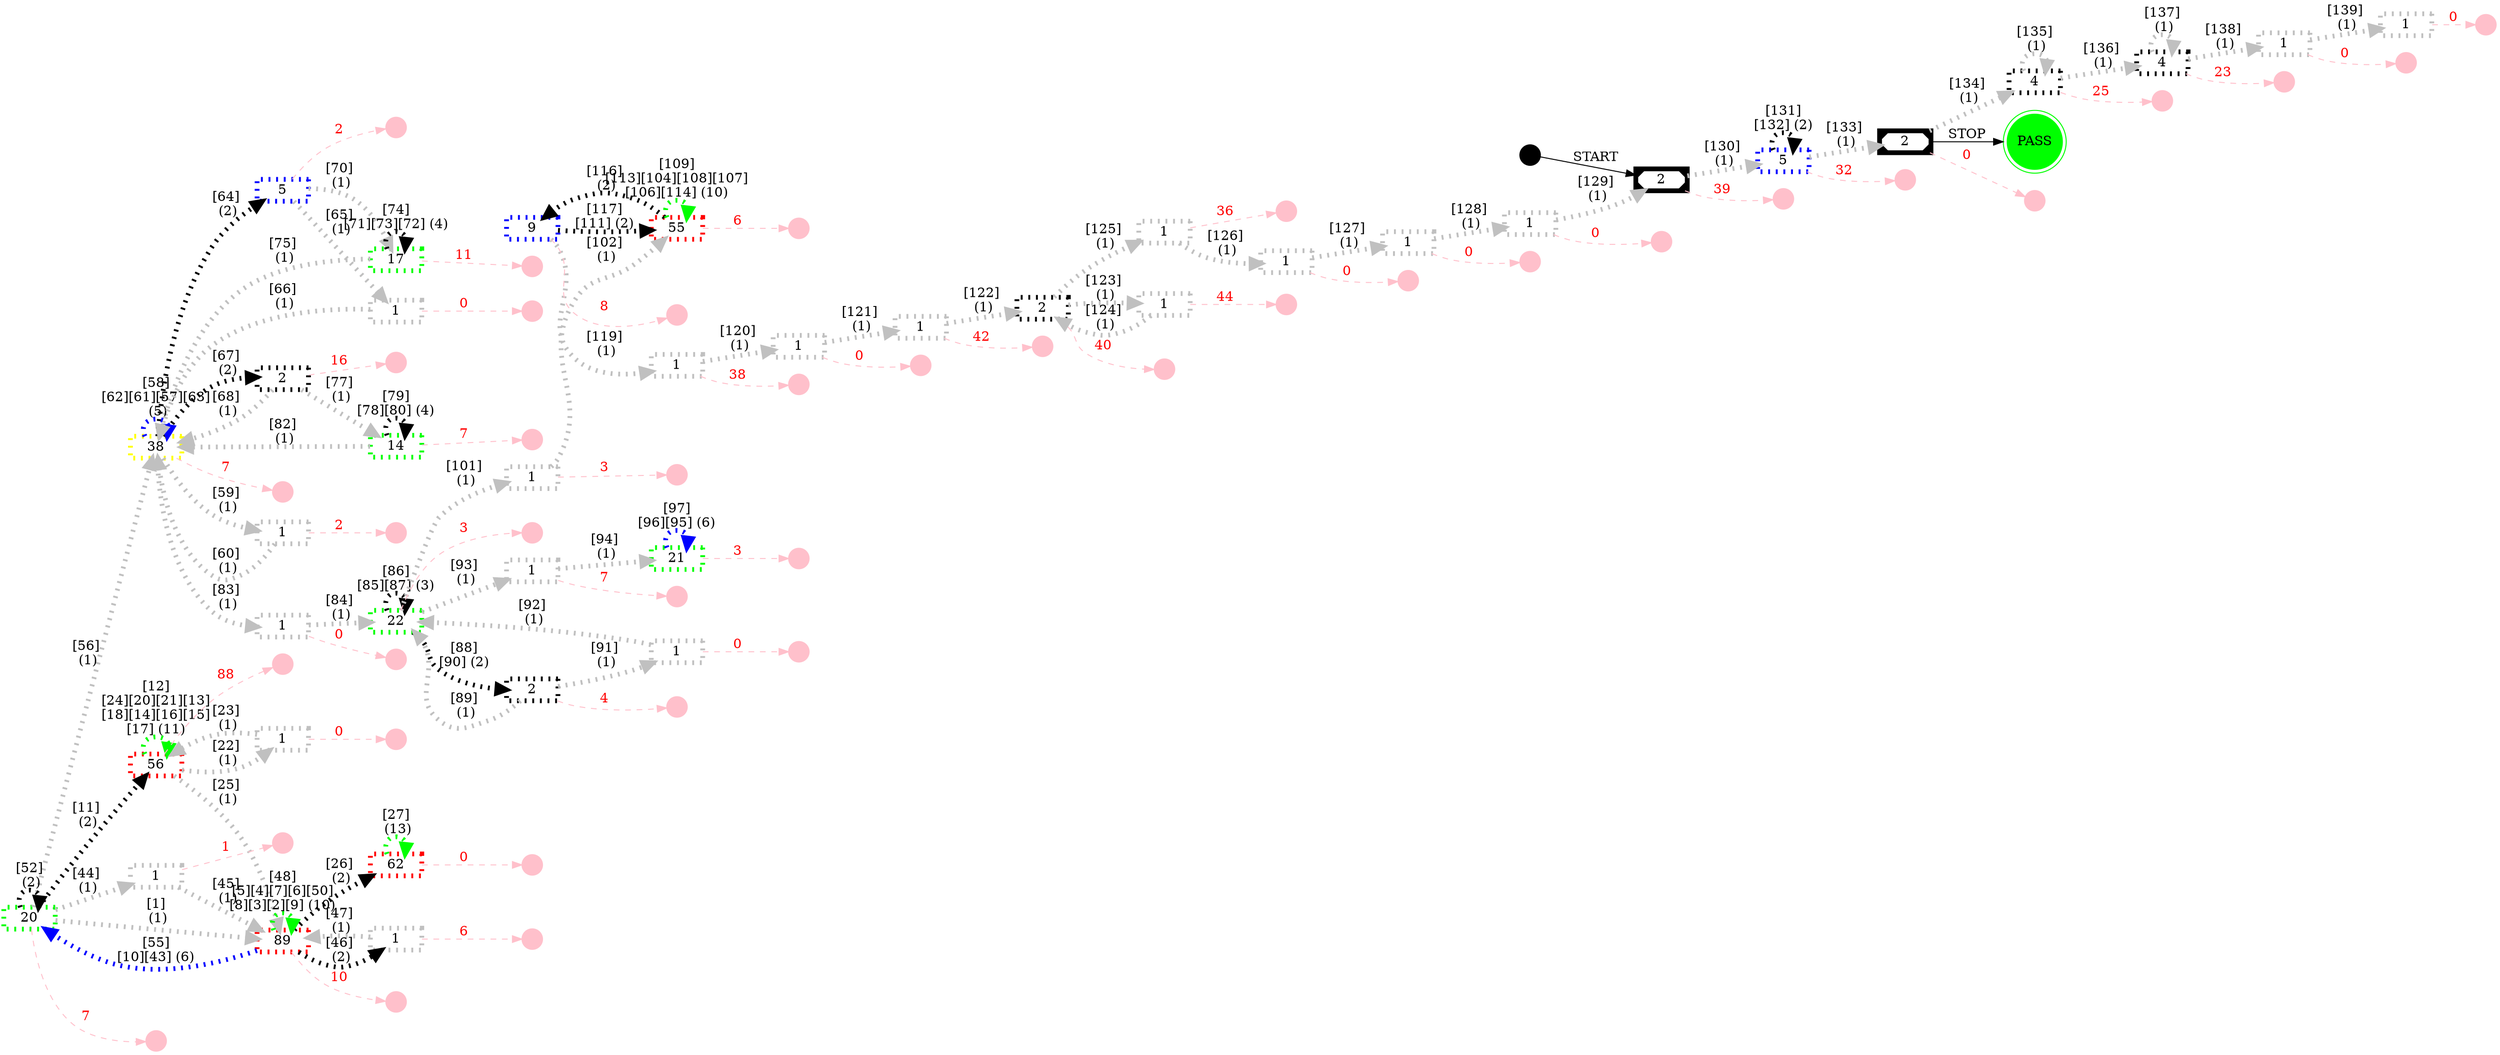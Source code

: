 digraph TESTAR {
rankdir=LR;
ENTRY [shape=point, height=0.3, style=solid, color=black];
node [fixedsize=false, shape=rect, style=solid, color=black, fontcolor=black, height=0.8];
SRctccre26e3348618199 [label="14", height=0.3, style=dotted, color=green, penwidth=5];
SR4rkqdq1c3613337755 [label="1", height=0.3, style=dotted, color=grey, penwidth=5];
SRtpp9291d21108131987 [label="22", height=0.3, style=dotted, color=green, penwidth=5];
SR1vzz8km13b11961975580 [label="2", height=0.3, style=dotted, color=black, penwidth=5];
SRz4yekg58338414550 [label="56", height=0.3, style=dotted, color=red, penwidth=5];
SR1oz6mhf2423302866810 [label="1", height=0.3, style=dotted, color=grey, penwidth=5];
SR1k3pzxt23d1115512589 [label="1", height=0.3, style=dotted, color=grey, penwidth=5];
SR14tsk4l1752632078229 [label="62", height=0.3, style=dotted, color=red, penwidth=5];
SR19ksodq271734213595 [label="1", height=0.3, style=dotted, color=grey, penwidth=5];
SR19de3he23b1333424495 [label="5", height=0.3, style=dotted, color=blue, penwidth=5];
SR1swggzf5f63221558736 [label="9", height=0.3, style=dotted, color=blue, penwidth=5];
SR1no0ksx41e2623200056 [label="17", height=0.3, style=dotted, color=green, penwidth=5];
SR144zc2i28b2864377794 [label="2", height=0.3, style=dotted, color=black, penwidth=5];
SR1qvdybvcaf4137089283 [label="1", height=0.3, style=dotted, color=grey, penwidth=5];
SR1nd9x6414e2307877123 [label="89", height=0.3, style=dotted, color=red, penwidth=5];
SRucyl7c17053131475702 [label="1", height=0.3, style=dotted, color=grey, penwidth=5];
SR1y3wwqw20d1235104920 [label="2", height=0.3, style=dotted, color=black, penwidth=5];
SR1gydz1119c2959523811 [label="38", height=0.3, style=dotted, color=yellow, penwidth=5];
SRit234j1891698045338 [label="20", height=0.3, style=dotted, color=green, penwidth=5];
SR13y5cq625a659597692 [label="1", height=0.3, style=dotted, color=grey, penwidth=5];
SR1t5yjcp4543204213750 [label="55", height=0.3, style=dotted, color=red, penwidth=5];
SR4mzb462244275828291 [label="1", height=0.3, style=dotted, color=grey, penwidth=5];
SRcddpead01841217744 [label="5", height=0.3, style=dotted, color=blue, penwidth=5];
SRpqbmee2c11629289201 [label="1", height=0.3, style=dotted, color=grey, penwidth=5];
SR1proon62a43165722393 [label="21", height=0.3, style=dotted, color=green, penwidth=5];
SR1z0wvv615551944790784 [label="1", height=0.3, style=dotted, color=grey, penwidth=5];
SR1ys4exmb49945797922 [label="2", height=0.3, style=diagonals, color=black, penwidth=5];
SR7ldzry11573236102587 [label="1", height=0.3, style=dotted, color=grey, penwidth=5];
SR166y2398b23467088795 [label="2", height=0.3, style=diagonals, color=black, penwidth=5];
SR6dr4w8902687609943 [label="4", height=0.3, style=dotted, color=black, penwidth=5];
SRmfhq5e14113712300970 [label="1", height=0.3, style=dotted, color=grey, penwidth=5];
SR1pdx4n65f6934260831 [label="1", height=0.3, style=dotted, color=grey, penwidth=5];
SRu83jbce332388039915 [label="1", height=0.3, style=dotted, color=grey, penwidth=5];
SR1ahamisfd7911770092 [label="1", height=0.3, style=dotted, color=grey, penwidth=5];
SRkd1vuk1d72078707989 [label="1", height=0.3, style=dotted, color=grey, penwidth=5];
SR16lxu8u8c61477540966 [label="4", height=0.3, style=dotted, color=black, penwidth=5];
SRn8scck11892009010766 [label="1", height=0.3, style=dotted, color=grey, penwidth=5];
SRf3e3kbfba2916766525 [label="1", height=0.3, style=dotted, color=grey, penwidth=5];
SR1uzb5zofce224279199 [label="1", height=0.3, style=dotted, color=grey, penwidth=5];
PASS [fixedsize=false, shape=doublecircle, style=filled, color=green, fontcolor=black, height=0.8];
node [fixedsize=false, shape=point, style=solid, color=pink, fontcolor=pink, height=0.3];
SRctccre26e3348618199 -> uSRctccre26e3348618199 [color=pink, fontcolor=red, label="7", style=dashed];
SR4rkqdq1c3613337755 -> uSR4rkqdq1c3613337755 [color=pink, fontcolor=red, label="0", style=dashed];
SRtpp9291d21108131987 -> uSRtpp9291d21108131987 [color=pink, fontcolor=red, label="3", style=dashed];
SR1vzz8km13b11961975580 -> uSR1vzz8km13b11961975580 [color=pink, fontcolor=red, label="40", style=dashed];
SRz4yekg58338414550 -> uSRz4yekg58338414550 [color=pink, fontcolor=red, label="88", style=dashed];
SR1oz6mhf2423302866810 -> uSR1oz6mhf2423302866810 [color=pink, fontcolor=red, label="1", style=dashed];
SR1k3pzxt23d1115512589 -> uSR1k3pzxt23d1115512589 [color=pink, fontcolor=red, label="6", style=dashed];
SR14tsk4l1752632078229 -> uSR14tsk4l1752632078229 [color=pink, fontcolor=red, label="0", style=dashed];
SR19ksodq271734213595 -> uSR19ksodq271734213595 [color=pink, fontcolor=red, label="3", style=dashed];
SR19de3he23b1333424495 -> uSR19de3he23b1333424495 [color=pink, fontcolor=red, label="2", style=dashed];
SR1swggzf5f63221558736 -> uSR1swggzf5f63221558736 [color=pink, fontcolor=red, label="8", style=dashed];
SR1no0ksx41e2623200056 -> uSR1no0ksx41e2623200056 [color=pink, fontcolor=red, label="11", style=dashed];
SR144zc2i28b2864377794 -> uSR144zc2i28b2864377794 [color=pink, fontcolor=red, label="16", style=dashed];
SR1qvdybvcaf4137089283 -> uSR1qvdybvcaf4137089283 [color=pink, fontcolor=red, label="38", style=dashed];
SR1nd9x6414e2307877123 -> uSR1nd9x6414e2307877123 [color=pink, fontcolor=red, label="10", style=dashed];
SRucyl7c17053131475702 -> uSRucyl7c17053131475702 [color=pink, fontcolor=red, label="42", style=dashed];
SR1y3wwqw20d1235104920 -> uSR1y3wwqw20d1235104920 [color=pink, fontcolor=red, label="4", style=dashed];
SR1gydz1119c2959523811 -> uSR1gydz1119c2959523811 [color=pink, fontcolor=red, label="7", style=dashed];
SRit234j1891698045338 -> uSRit234j1891698045338 [color=pink, fontcolor=red, label="7", style=dashed];
SR13y5cq625a659597692 -> uSR13y5cq625a659597692 [color=pink, fontcolor=red, label="0", style=dashed];
SR1t5yjcp4543204213750 -> uSR1t5yjcp4543204213750 [color=pink, fontcolor=red, label="6", style=dashed];
SR4mzb462244275828291 -> uSR4mzb462244275828291 [color=pink, fontcolor=red, label="0", style=dashed];
SRcddpead01841217744 -> uSRcddpead01841217744 [color=pink, fontcolor=red, label="32", style=dashed];
SRpqbmee2c11629289201 -> uSRpqbmee2c11629289201 [color=pink, fontcolor=red, label="7", style=dashed];
SR1proon62a43165722393 -> uSR1proon62a43165722393 [color=pink, fontcolor=red, label="3", style=dashed];
SR1z0wvv615551944790784 -> uSR1z0wvv615551944790784 [color=pink, fontcolor=red, label="44", style=dashed];
SR1ys4exmb49945797922 -> uSR1ys4exmb49945797922 [color=pink, fontcolor=red, label="39", style=dashed];
SR7ldzry11573236102587 -> uSR7ldzry11573236102587 [color=pink, fontcolor=red, label="0", style=dashed];
SR166y2398b23467088795 -> uSR166y2398b23467088795 [color=pink, fontcolor=red, label="0", style=dashed];
SR6dr4w8902687609943 -> uSR6dr4w8902687609943 [color=pink, fontcolor=red, label="25", style=dashed];
SRmfhq5e14113712300970 -> uSRmfhq5e14113712300970 [color=pink, fontcolor=red, label="0", style=dashed];
SR1pdx4n65f6934260831 -> uSR1pdx4n65f6934260831 [color=pink, fontcolor=red, label="0", style=dashed];
SRu83jbce332388039915 -> uSRu83jbce332388039915 [color=pink, fontcolor=red, label="0", style=dashed];
SR1ahamisfd7911770092 -> uSR1ahamisfd7911770092 [color=pink, fontcolor=red, label="0", style=dashed];
SRkd1vuk1d72078707989 -> uSRkd1vuk1d72078707989 [color=pink, fontcolor=red, label="2", style=dashed];
SR16lxu8u8c61477540966 -> uSR16lxu8u8c61477540966 [color=pink, fontcolor=red, label="23", style=dashed];
SRn8scck11892009010766 -> uSRn8scck11892009010766 [color=pink, fontcolor=red, label="36", style=dashed];
SRf3e3kbfba2916766525 -> uSRf3e3kbfba2916766525 [color=pink, fontcolor=red, label="0", style=dashed];
SR1uzb5zofce224279199 -> uSR1uzb5zofce224279199 [color=pink, fontcolor=red, label="0", style=dashed];
node [fixedsize=false, shape=rect, style=solid, color=black, fontcolor=black, height=0.8];
SRctccre26e3348618199 -> SRctccre26e3348618199 [color=black, label="[79]
[78][80] (4)", style=dotted, penwidth=5];
SR144zc2i28b2864377794 -> SRctccre26e3348618199 [color=grey, label="[77]
 (1)", style=dotted, penwidth=5];
SR1gydz1119c2959523811 -> SR4rkqdq1c3613337755 [color=grey, label="[83]
 (1)", style=dotted, penwidth=5];
SR4rkqdq1c3613337755 -> SRtpp9291d21108131987 [color=grey, label="[84]
 (1)", style=dotted, penwidth=5];
SRtpp9291d21108131987 -> SRtpp9291d21108131987 [color=black, label="[86]
[85][87] (3)", style=dotted, penwidth=5];
SR1y3wwqw20d1235104920 -> SRtpp9291d21108131987 [color=grey, label="[89]
 (1)", style=dotted, penwidth=5];
SR13y5cq625a659597692 -> SRtpp9291d21108131987 [color=grey, label="[92]
 (1)", style=dotted, penwidth=5];
SRucyl7c17053131475702 -> SR1vzz8km13b11961975580 [color=grey, label="[122]
 (1)", style=dotted, penwidth=5];
SR1z0wvv615551944790784 -> SR1vzz8km13b11961975580 [color=grey, label="[124]
 (1)", style=dotted, penwidth=5];
SRz4yekg58338414550 -> SRz4yekg58338414550 [color=green, label="[12]
[24][20][21][13]
[18][14][16][15]
[17] (11)", style=dotted, penwidth=5];
SRit234j1891698045338 -> SRz4yekg58338414550 [color=black, label="[11]
 (2)", style=dotted, penwidth=5];
SR1pdx4n65f6934260831 -> SRz4yekg58338414550 [color=grey, label="[23]
 (1)", style=dotted, penwidth=5];
SRit234j1891698045338 -> SR1oz6mhf2423302866810 [color=grey, label="[44]
 (1)", style=dotted, penwidth=5];
SR1nd9x6414e2307877123 -> SR1k3pzxt23d1115512589 [color=black, label="[46]
 (2)", style=dotted, penwidth=5];
SR14tsk4l1752632078229 -> SR14tsk4l1752632078229 [color=green, label="[27]
 (13)", style=dotted, penwidth=5];
SR1nd9x6414e2307877123 -> SR14tsk4l1752632078229 [color=black, label="[26]
 (2)", style=dotted, penwidth=5];
SRtpp9291d21108131987 -> SR19ksodq271734213595 [color=grey, label="[101]
 (1)", style=dotted, penwidth=5];
SR1gydz1119c2959523811 -> SR19de3he23b1333424495 [color=black, label="[64]
 (2)", style=dotted, penwidth=5];
SR1t5yjcp4543204213750 -> SR1swggzf5f63221558736 [color=black, label="[116]
 (2)", style=dotted, penwidth=5];
SR19de3he23b1333424495 -> SR1no0ksx41e2623200056 [color=grey, label="[70]
 (1)", style=dotted, penwidth=5];
SR1no0ksx41e2623200056 -> SR1no0ksx41e2623200056 [color=black, label="[74]
[71][73][72] (4)", style=dotted, penwidth=5];
SR1gydz1119c2959523811 -> SR144zc2i28b2864377794 [color=black, label="[67]
 (2)", style=dotted, penwidth=5];
SR1swggzf5f63221558736 -> SR1qvdybvcaf4137089283 [color=grey, label="[119]
 (1)", style=dotted, penwidth=5];
SRz4yekg58338414550 -> SR1nd9x6414e2307877123 [color=grey, label="[25]
 (1)", style=dotted, penwidth=5];
SR1oz6mhf2423302866810 -> SR1nd9x6414e2307877123 [color=grey, label="[45]
 (1)", style=dotted, penwidth=5];
SR1k3pzxt23d1115512589 -> SR1nd9x6414e2307877123 [color=grey, label="[47]
 (1)", style=dotted, penwidth=5];
SR1nd9x6414e2307877123 -> SR1nd9x6414e2307877123 [color=green, label="[48]
[5][4][7][6][50]
[8][3][2][9] (10)", style=dotted, penwidth=5];
SRit234j1891698045338 -> SR1nd9x6414e2307877123 [color=grey, label="[1]
 (1)", style=dotted, penwidth=5];
SR7ldzry11573236102587 -> SRucyl7c17053131475702 [color=grey, label="[121]
 (1)", style=dotted, penwidth=5];
SRtpp9291d21108131987 -> SR1y3wwqw20d1235104920 [color=black, label="[88]
[90] (2)", style=dotted, penwidth=5];
SRctccre26e3348618199 -> SR1gydz1119c2959523811 [color=grey, label="[82]
 (1)", style=dotted, penwidth=5];
SR1no0ksx41e2623200056 -> SR1gydz1119c2959523811 [color=grey, label="[75]
 (1)", style=dotted, penwidth=5];
SR144zc2i28b2864377794 -> SR1gydz1119c2959523811 [color=grey, label="[68]
 (1)", style=dotted, penwidth=5];
SR1gydz1119c2959523811 -> SR1gydz1119c2959523811 [color=blue, label="[58]
[62][61][57][63]
 (5)", style=dotted, penwidth=5];
SRit234j1891698045338 -> SR1gydz1119c2959523811 [color=grey, label="[56]
 (1)", style=dotted, penwidth=5];
SR4mzb462244275828291 -> SR1gydz1119c2959523811 [color=grey, label="[66]
 (1)", style=dotted, penwidth=5];
SRkd1vuk1d72078707989 -> SR1gydz1119c2959523811 [color=grey, label="[60]
 (1)", style=dotted, penwidth=5];
SR1nd9x6414e2307877123 -> SRit234j1891698045338 [color=blue, label="[55]
[10][43] (6)", style=dotted, penwidth=5];
SRit234j1891698045338 -> SRit234j1891698045338 [color=black, label="[52]
 (2)", style=dotted, penwidth=5];
SR1y3wwqw20d1235104920 -> SR13y5cq625a659597692 [color=grey, label="[91]
 (1)", style=dotted, penwidth=5];
SR19ksodq271734213595 -> SR1t5yjcp4543204213750 [color=grey, label="[102]
 (1)", style=dotted, penwidth=5];
SR1swggzf5f63221558736 -> SR1t5yjcp4543204213750 [color=black, label="[117]
[111] (2)", style=dotted, penwidth=5];
SR1t5yjcp4543204213750 -> SR1t5yjcp4543204213750 [color=green, label="[109]
[113][104][108][107]
[106][114] (10)", style=dotted, penwidth=5];
SRcddpead01841217744 -> SRcddpead01841217744 [color=black, label="[131]
[132] (2)", style=dotted, penwidth=5];
SR1ys4exmb49945797922 -> SRcddpead01841217744 [color=grey, label="[130]
 (1)", style=dotted, penwidth=5];
SR19de3he23b1333424495 -> SR4mzb462244275828291 [color=grey, label="[65]
 (1)", style=dotted, penwidth=5];
SRtpp9291d21108131987 -> SRpqbmee2c11629289201 [color=grey, label="[93]
 (1)", style=dotted, penwidth=5];
SRpqbmee2c11629289201 -> SR1proon62a43165722393 [color=grey, label="[94]
 (1)", style=dotted, penwidth=5];
SR1proon62a43165722393 -> SR1proon62a43165722393 [color=blue, label="[97]
[96][95] (6)", style=dotted, penwidth=5];
SR1vzz8km13b11961975580 -> SR1z0wvv615551944790784 [color=grey, label="[123]
 (1)", style=dotted, penwidth=5];
SR1ahamisfd7911770092 -> SR1ys4exmb49945797922 [color=grey, label="[129]
 (1)", style=dotted, penwidth=5];
SR1qvdybvcaf4137089283 -> SR7ldzry11573236102587 [color=grey, label="[120]
 (1)", style=dotted, penwidth=5];
SRcddpead01841217744 -> SR166y2398b23467088795 [color=grey, label="[133]
 (1)", style=dotted, penwidth=5];
SR166y2398b23467088795 -> SR6dr4w8902687609943 [color=grey, label="[134]
 (1)", style=dotted, penwidth=5];
SR6dr4w8902687609943 -> SR6dr4w8902687609943 [color=grey, label="[135]
 (1)", style=dotted, penwidth=5];
SRn8scck11892009010766 -> SRmfhq5e14113712300970 [color=grey, label="[126]
 (1)", style=dotted, penwidth=5];
SRz4yekg58338414550 -> SR1pdx4n65f6934260831 [color=grey, label="[22]
 (1)", style=dotted, penwidth=5];
SRmfhq5e14113712300970 -> SRu83jbce332388039915 [color=grey, label="[127]
 (1)", style=dotted, penwidth=5];
SRu83jbce332388039915 -> SR1ahamisfd7911770092 [color=grey, label="[128]
 (1)", style=dotted, penwidth=5];
SR1gydz1119c2959523811 -> SRkd1vuk1d72078707989 [color=grey, label="[59]
 (1)", style=dotted, penwidth=5];
SR6dr4w8902687609943 -> SR16lxu8u8c61477540966 [color=grey, label="[136]
 (1)", style=dotted, penwidth=5];
SR16lxu8u8c61477540966 -> SR16lxu8u8c61477540966 [color=grey, label="[137]
 (1)", style=dotted, penwidth=5];
SR1uzb5zofce224279199 -> SRf3e3kbfba2916766525 [color=grey, label="[139]
 (1)", style=dotted, penwidth=5];
SR1vzz8km13b11961975580 -> SRn8scck11892009010766 [color=grey, label="[125]
 (1)", style=dotted, penwidth=5];
SR16lxu8u8c61477540966 -> SR1uzb5zofce224279199 [color=grey, label="[138]
 (1)", style=dotted, penwidth=5];
ENTRY -> SR1ys4exmb49945797922 [color=black, label="START", style=solid];
SR166y2398b23467088795 -> PASS [color=black, label="STOP", style=solid];
}


